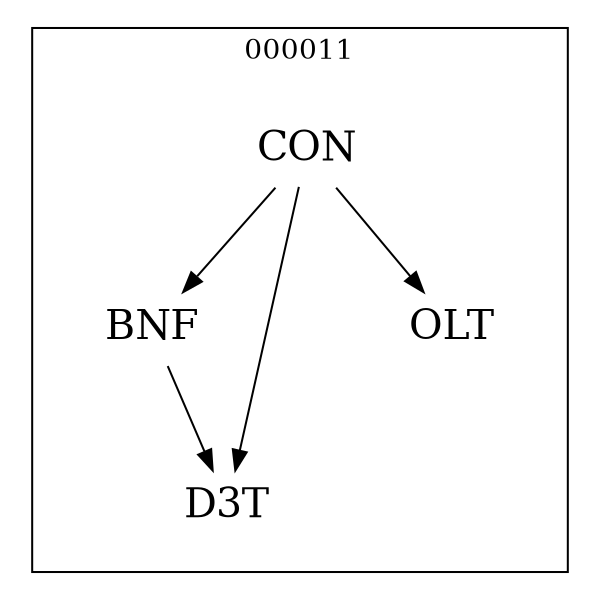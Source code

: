 strict digraph DAGS {
	size = "4,4!" ; ratio ="fill"; subgraph cluster_0{
			labeldoc = "t";
			label = "000011";node	[label= CON, shape = plaintext, fontsize=20] CON;node	[label= BNF, shape = plaintext, fontsize=20] BNF;node	[label= D3T, shape = plaintext, fontsize=20] D3T;node	[label= OLT, shape = plaintext, fontsize=20] OLT;
CON->BNF;
CON->D3T;
CON->OLT;
BNF->D3T;
	}}